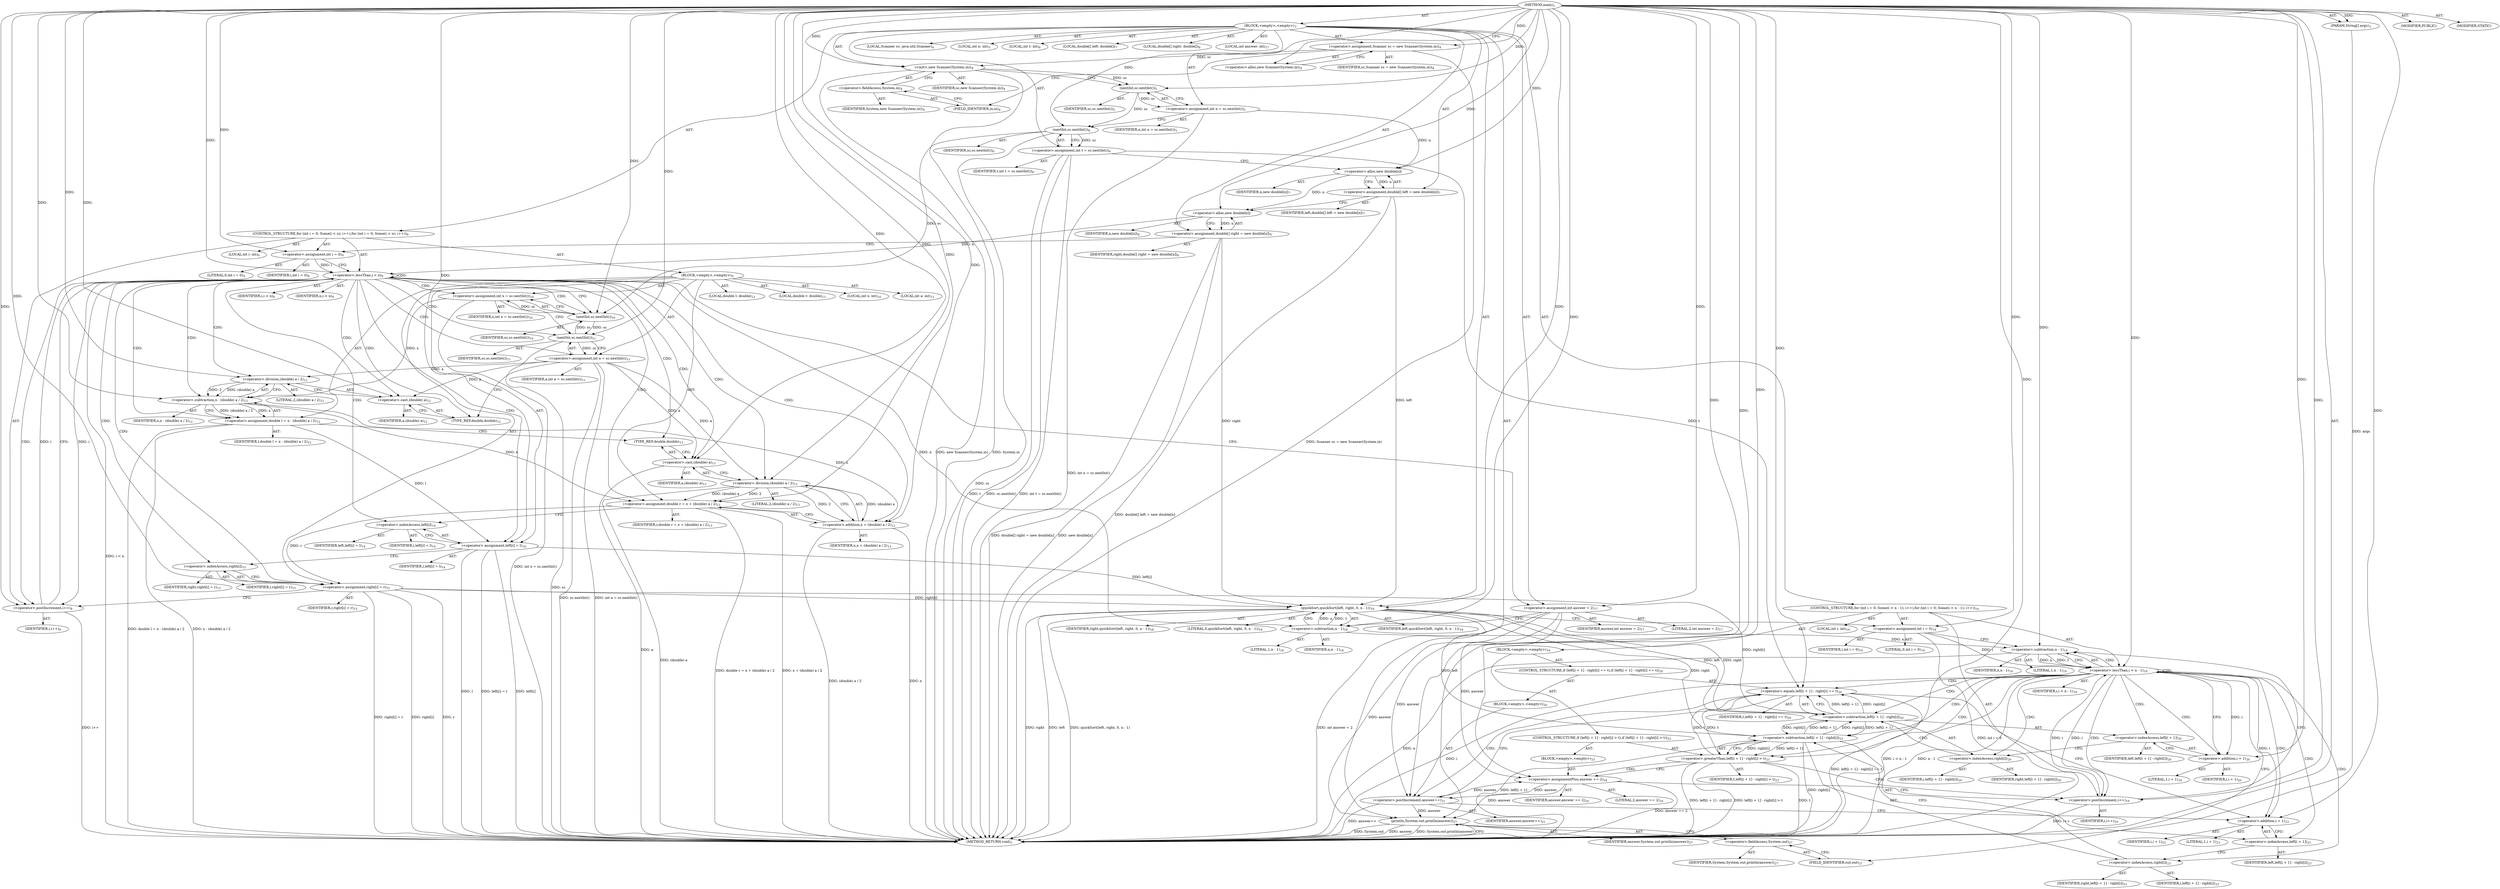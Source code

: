 digraph "main" {  
"19" [label = <(METHOD,main)<SUB>3</SUB>> ]
"20" [label = <(PARAM,String[] args)<SUB>3</SUB>> ]
"21" [label = <(BLOCK,&lt;empty&gt;,&lt;empty&gt;)<SUB>3</SUB>> ]
"4" [label = <(LOCAL,Scanner sc: java.util.Scanner)<SUB>4</SUB>> ]
"22" [label = <(&lt;operator&gt;.assignment,Scanner sc = new Scanner(System.in))<SUB>4</SUB>> ]
"23" [label = <(IDENTIFIER,sc,Scanner sc = new Scanner(System.in))<SUB>4</SUB>> ]
"24" [label = <(&lt;operator&gt;.alloc,new Scanner(System.in))<SUB>4</SUB>> ]
"25" [label = <(&lt;init&gt;,new Scanner(System.in))<SUB>4</SUB>> ]
"3" [label = <(IDENTIFIER,sc,new Scanner(System.in))<SUB>4</SUB>> ]
"26" [label = <(&lt;operator&gt;.fieldAccess,System.in)<SUB>4</SUB>> ]
"27" [label = <(IDENTIFIER,System,new Scanner(System.in))<SUB>4</SUB>> ]
"28" [label = <(FIELD_IDENTIFIER,in,in)<SUB>4</SUB>> ]
"29" [label = <(LOCAL,int n: int)<SUB>5</SUB>> ]
"30" [label = <(&lt;operator&gt;.assignment,int n = sc.nextInt())<SUB>5</SUB>> ]
"31" [label = <(IDENTIFIER,n,int n = sc.nextInt())<SUB>5</SUB>> ]
"32" [label = <(nextInt,sc.nextInt())<SUB>5</SUB>> ]
"33" [label = <(IDENTIFIER,sc,sc.nextInt())<SUB>5</SUB>> ]
"34" [label = <(LOCAL,int t: int)<SUB>6</SUB>> ]
"35" [label = <(&lt;operator&gt;.assignment,int t = sc.nextInt())<SUB>6</SUB>> ]
"36" [label = <(IDENTIFIER,t,int t = sc.nextInt())<SUB>6</SUB>> ]
"37" [label = <(nextInt,sc.nextInt())<SUB>6</SUB>> ]
"38" [label = <(IDENTIFIER,sc,sc.nextInt())<SUB>6</SUB>> ]
"39" [label = <(LOCAL,double[] left: double[])<SUB>7</SUB>> ]
"40" [label = <(&lt;operator&gt;.assignment,double[] left = new double[n])<SUB>7</SUB>> ]
"41" [label = <(IDENTIFIER,left,double[] left = new double[n])<SUB>7</SUB>> ]
"42" [label = <(&lt;operator&gt;.alloc,new double[n])> ]
"43" [label = <(IDENTIFIER,n,new double[n])<SUB>7</SUB>> ]
"44" [label = <(LOCAL,double[] right: double[])<SUB>8</SUB>> ]
"45" [label = <(&lt;operator&gt;.assignment,double[] right = new double[n])<SUB>8</SUB>> ]
"46" [label = <(IDENTIFIER,right,double[] right = new double[n])<SUB>8</SUB>> ]
"47" [label = <(&lt;operator&gt;.alloc,new double[n])> ]
"48" [label = <(IDENTIFIER,n,new double[n])<SUB>8</SUB>> ]
"49" [label = <(CONTROL_STRUCTURE,for (int i = 0; Some(i &lt; n); i++),for (int i = 0; Some(i &lt; n); i++))<SUB>9</SUB>> ]
"50" [label = <(LOCAL,int i: int)<SUB>9</SUB>> ]
"51" [label = <(&lt;operator&gt;.assignment,int i = 0)<SUB>9</SUB>> ]
"52" [label = <(IDENTIFIER,i,int i = 0)<SUB>9</SUB>> ]
"53" [label = <(LITERAL,0,int i = 0)<SUB>9</SUB>> ]
"54" [label = <(&lt;operator&gt;.lessThan,i &lt; n)<SUB>9</SUB>> ]
"55" [label = <(IDENTIFIER,i,i &lt; n)<SUB>9</SUB>> ]
"56" [label = <(IDENTIFIER,n,i &lt; n)<SUB>9</SUB>> ]
"57" [label = <(&lt;operator&gt;.postIncrement,i++)<SUB>9</SUB>> ]
"58" [label = <(IDENTIFIER,i,i++)<SUB>9</SUB>> ]
"59" [label = <(BLOCK,&lt;empty&gt;,&lt;empty&gt;)<SUB>9</SUB>> ]
"60" [label = <(LOCAL,int x: int)<SUB>10</SUB>> ]
"61" [label = <(&lt;operator&gt;.assignment,int x = sc.nextInt())<SUB>10</SUB>> ]
"62" [label = <(IDENTIFIER,x,int x = sc.nextInt())<SUB>10</SUB>> ]
"63" [label = <(nextInt,sc.nextInt())<SUB>10</SUB>> ]
"64" [label = <(IDENTIFIER,sc,sc.nextInt())<SUB>10</SUB>> ]
"65" [label = <(LOCAL,int a: int)<SUB>11</SUB>> ]
"66" [label = <(&lt;operator&gt;.assignment,int a = sc.nextInt())<SUB>11</SUB>> ]
"67" [label = <(IDENTIFIER,a,int a = sc.nextInt())<SUB>11</SUB>> ]
"68" [label = <(nextInt,sc.nextInt())<SUB>11</SUB>> ]
"69" [label = <(IDENTIFIER,sc,sc.nextInt())<SUB>11</SUB>> ]
"70" [label = <(LOCAL,double l: double)<SUB>12</SUB>> ]
"71" [label = <(&lt;operator&gt;.assignment,double l = x - (double) a / 2)<SUB>12</SUB>> ]
"72" [label = <(IDENTIFIER,l,double l = x - (double) a / 2)<SUB>12</SUB>> ]
"73" [label = <(&lt;operator&gt;.subtraction,x - (double) a / 2)<SUB>12</SUB>> ]
"74" [label = <(IDENTIFIER,x,x - (double) a / 2)<SUB>12</SUB>> ]
"75" [label = <(&lt;operator&gt;.division,(double) a / 2)<SUB>12</SUB>> ]
"76" [label = <(&lt;operator&gt;.cast,(double) a)<SUB>12</SUB>> ]
"77" [label = <(TYPE_REF,double,double)<SUB>12</SUB>> ]
"78" [label = <(IDENTIFIER,a,(double) a)<SUB>12</SUB>> ]
"79" [label = <(LITERAL,2,(double) a / 2)<SUB>12</SUB>> ]
"80" [label = <(LOCAL,double r: double)<SUB>13</SUB>> ]
"81" [label = <(&lt;operator&gt;.assignment,double r = x + (double) a / 2)<SUB>13</SUB>> ]
"82" [label = <(IDENTIFIER,r,double r = x + (double) a / 2)<SUB>13</SUB>> ]
"83" [label = <(&lt;operator&gt;.addition,x + (double) a / 2)<SUB>13</SUB>> ]
"84" [label = <(IDENTIFIER,x,x + (double) a / 2)<SUB>13</SUB>> ]
"85" [label = <(&lt;operator&gt;.division,(double) a / 2)<SUB>13</SUB>> ]
"86" [label = <(&lt;operator&gt;.cast,(double) a)<SUB>13</SUB>> ]
"87" [label = <(TYPE_REF,double,double)<SUB>13</SUB>> ]
"88" [label = <(IDENTIFIER,a,(double) a)<SUB>13</SUB>> ]
"89" [label = <(LITERAL,2,(double) a / 2)<SUB>13</SUB>> ]
"90" [label = <(&lt;operator&gt;.assignment,left[i] = l)<SUB>14</SUB>> ]
"91" [label = <(&lt;operator&gt;.indexAccess,left[i])<SUB>14</SUB>> ]
"92" [label = <(IDENTIFIER,left,left[i] = l)<SUB>14</SUB>> ]
"93" [label = <(IDENTIFIER,i,left[i] = l)<SUB>14</SUB>> ]
"94" [label = <(IDENTIFIER,l,left[i] = l)<SUB>14</SUB>> ]
"95" [label = <(&lt;operator&gt;.assignment,right[i] = r)<SUB>15</SUB>> ]
"96" [label = <(&lt;operator&gt;.indexAccess,right[i])<SUB>15</SUB>> ]
"97" [label = <(IDENTIFIER,right,right[i] = r)<SUB>15</SUB>> ]
"98" [label = <(IDENTIFIER,i,right[i] = r)<SUB>15</SUB>> ]
"99" [label = <(IDENTIFIER,r,right[i] = r)<SUB>15</SUB>> ]
"100" [label = <(LOCAL,int answer: int)<SUB>17</SUB>> ]
"101" [label = <(&lt;operator&gt;.assignment,int answer = 2)<SUB>17</SUB>> ]
"102" [label = <(IDENTIFIER,answer,int answer = 2)<SUB>17</SUB>> ]
"103" [label = <(LITERAL,2,int answer = 2)<SUB>17</SUB>> ]
"104" [label = <(quickSort,quickSort(left, right, 0, n - 1))<SUB>18</SUB>> ]
"105" [label = <(IDENTIFIER,left,quickSort(left, right, 0, n - 1))<SUB>18</SUB>> ]
"106" [label = <(IDENTIFIER,right,quickSort(left, right, 0, n - 1))<SUB>18</SUB>> ]
"107" [label = <(LITERAL,0,quickSort(left, right, 0, n - 1))<SUB>18</SUB>> ]
"108" [label = <(&lt;operator&gt;.subtraction,n - 1)<SUB>18</SUB>> ]
"109" [label = <(IDENTIFIER,n,n - 1)<SUB>18</SUB>> ]
"110" [label = <(LITERAL,1,n - 1)<SUB>18</SUB>> ]
"111" [label = <(CONTROL_STRUCTURE,for (int i = 0; Some(i &lt; n - 1); i++),for (int i = 0; Some(i &lt; n - 1); i++))<SUB>19</SUB>> ]
"112" [label = <(LOCAL,int i: int)<SUB>19</SUB>> ]
"113" [label = <(&lt;operator&gt;.assignment,int i = 0)<SUB>19</SUB>> ]
"114" [label = <(IDENTIFIER,i,int i = 0)<SUB>19</SUB>> ]
"115" [label = <(LITERAL,0,int i = 0)<SUB>19</SUB>> ]
"116" [label = <(&lt;operator&gt;.lessThan,i &lt; n - 1)<SUB>19</SUB>> ]
"117" [label = <(IDENTIFIER,i,i &lt; n - 1)<SUB>19</SUB>> ]
"118" [label = <(&lt;operator&gt;.subtraction,n - 1)<SUB>19</SUB>> ]
"119" [label = <(IDENTIFIER,n,n - 1)<SUB>19</SUB>> ]
"120" [label = <(LITERAL,1,n - 1)<SUB>19</SUB>> ]
"121" [label = <(&lt;operator&gt;.postIncrement,i++)<SUB>19</SUB>> ]
"122" [label = <(IDENTIFIER,i,i++)<SUB>19</SUB>> ]
"123" [label = <(BLOCK,&lt;empty&gt;,&lt;empty&gt;)<SUB>19</SUB>> ]
"124" [label = <(CONTROL_STRUCTURE,if (left[i + 1] - right[i] == t),if (left[i + 1] - right[i] == t))<SUB>20</SUB>> ]
"125" [label = <(&lt;operator&gt;.equals,left[i + 1] - right[i] == t)<SUB>20</SUB>> ]
"126" [label = <(&lt;operator&gt;.subtraction,left[i + 1] - right[i])<SUB>20</SUB>> ]
"127" [label = <(&lt;operator&gt;.indexAccess,left[i + 1])<SUB>20</SUB>> ]
"128" [label = <(IDENTIFIER,left,left[i + 1] - right[i])<SUB>20</SUB>> ]
"129" [label = <(&lt;operator&gt;.addition,i + 1)<SUB>20</SUB>> ]
"130" [label = <(IDENTIFIER,i,i + 1)<SUB>20</SUB>> ]
"131" [label = <(LITERAL,1,i + 1)<SUB>20</SUB>> ]
"132" [label = <(&lt;operator&gt;.indexAccess,right[i])<SUB>20</SUB>> ]
"133" [label = <(IDENTIFIER,right,left[i + 1] - right[i])<SUB>20</SUB>> ]
"134" [label = <(IDENTIFIER,i,left[i + 1] - right[i])<SUB>20</SUB>> ]
"135" [label = <(IDENTIFIER,t,left[i + 1] - right[i] == t)<SUB>20</SUB>> ]
"136" [label = <(BLOCK,&lt;empty&gt;,&lt;empty&gt;)<SUB>20</SUB>> ]
"137" [label = <(&lt;operator&gt;.postIncrement,answer++)<SUB>21</SUB>> ]
"138" [label = <(IDENTIFIER,answer,answer++)<SUB>21</SUB>> ]
"139" [label = <(CONTROL_STRUCTURE,if (left[i + 1] - right[i] &gt; t),if (left[i + 1] - right[i] &gt; t))<SUB>23</SUB>> ]
"140" [label = <(&lt;operator&gt;.greaterThan,left[i + 1] - right[i] &gt; t)<SUB>23</SUB>> ]
"141" [label = <(&lt;operator&gt;.subtraction,left[i + 1] - right[i])<SUB>23</SUB>> ]
"142" [label = <(&lt;operator&gt;.indexAccess,left[i + 1])<SUB>23</SUB>> ]
"143" [label = <(IDENTIFIER,left,left[i + 1] - right[i])<SUB>23</SUB>> ]
"144" [label = <(&lt;operator&gt;.addition,i + 1)<SUB>23</SUB>> ]
"145" [label = <(IDENTIFIER,i,i + 1)<SUB>23</SUB>> ]
"146" [label = <(LITERAL,1,i + 1)<SUB>23</SUB>> ]
"147" [label = <(&lt;operator&gt;.indexAccess,right[i])<SUB>23</SUB>> ]
"148" [label = <(IDENTIFIER,right,left[i + 1] - right[i])<SUB>23</SUB>> ]
"149" [label = <(IDENTIFIER,i,left[i + 1] - right[i])<SUB>23</SUB>> ]
"150" [label = <(IDENTIFIER,t,left[i + 1] - right[i] &gt; t)<SUB>23</SUB>> ]
"151" [label = <(BLOCK,&lt;empty&gt;,&lt;empty&gt;)<SUB>23</SUB>> ]
"152" [label = <(&lt;operator&gt;.assignmentPlus,answer += 2)<SUB>24</SUB>> ]
"153" [label = <(IDENTIFIER,answer,answer += 2)<SUB>24</SUB>> ]
"154" [label = <(LITERAL,2,answer += 2)<SUB>24</SUB>> ]
"155" [label = <(println,System.out.println(answer))<SUB>27</SUB>> ]
"156" [label = <(&lt;operator&gt;.fieldAccess,System.out)<SUB>27</SUB>> ]
"157" [label = <(IDENTIFIER,System,System.out.println(answer))<SUB>27</SUB>> ]
"158" [label = <(FIELD_IDENTIFIER,out,out)<SUB>27</SUB>> ]
"159" [label = <(IDENTIFIER,answer,System.out.println(answer))<SUB>27</SUB>> ]
"160" [label = <(MODIFIER,PUBLIC)> ]
"161" [label = <(MODIFIER,STATIC)> ]
"162" [label = <(METHOD_RETURN,void)<SUB>3</SUB>> ]
  "19" -> "20"  [ label = "AST: "] 
  "19" -> "21"  [ label = "AST: "] 
  "19" -> "160"  [ label = "AST: "] 
  "19" -> "161"  [ label = "AST: "] 
  "19" -> "162"  [ label = "AST: "] 
  "21" -> "4"  [ label = "AST: "] 
  "21" -> "22"  [ label = "AST: "] 
  "21" -> "25"  [ label = "AST: "] 
  "21" -> "29"  [ label = "AST: "] 
  "21" -> "30"  [ label = "AST: "] 
  "21" -> "34"  [ label = "AST: "] 
  "21" -> "35"  [ label = "AST: "] 
  "21" -> "39"  [ label = "AST: "] 
  "21" -> "40"  [ label = "AST: "] 
  "21" -> "44"  [ label = "AST: "] 
  "21" -> "45"  [ label = "AST: "] 
  "21" -> "49"  [ label = "AST: "] 
  "21" -> "100"  [ label = "AST: "] 
  "21" -> "101"  [ label = "AST: "] 
  "21" -> "104"  [ label = "AST: "] 
  "21" -> "111"  [ label = "AST: "] 
  "21" -> "155"  [ label = "AST: "] 
  "22" -> "23"  [ label = "AST: "] 
  "22" -> "24"  [ label = "AST: "] 
  "25" -> "3"  [ label = "AST: "] 
  "25" -> "26"  [ label = "AST: "] 
  "26" -> "27"  [ label = "AST: "] 
  "26" -> "28"  [ label = "AST: "] 
  "30" -> "31"  [ label = "AST: "] 
  "30" -> "32"  [ label = "AST: "] 
  "32" -> "33"  [ label = "AST: "] 
  "35" -> "36"  [ label = "AST: "] 
  "35" -> "37"  [ label = "AST: "] 
  "37" -> "38"  [ label = "AST: "] 
  "40" -> "41"  [ label = "AST: "] 
  "40" -> "42"  [ label = "AST: "] 
  "42" -> "43"  [ label = "AST: "] 
  "45" -> "46"  [ label = "AST: "] 
  "45" -> "47"  [ label = "AST: "] 
  "47" -> "48"  [ label = "AST: "] 
  "49" -> "50"  [ label = "AST: "] 
  "49" -> "51"  [ label = "AST: "] 
  "49" -> "54"  [ label = "AST: "] 
  "49" -> "57"  [ label = "AST: "] 
  "49" -> "59"  [ label = "AST: "] 
  "51" -> "52"  [ label = "AST: "] 
  "51" -> "53"  [ label = "AST: "] 
  "54" -> "55"  [ label = "AST: "] 
  "54" -> "56"  [ label = "AST: "] 
  "57" -> "58"  [ label = "AST: "] 
  "59" -> "60"  [ label = "AST: "] 
  "59" -> "61"  [ label = "AST: "] 
  "59" -> "65"  [ label = "AST: "] 
  "59" -> "66"  [ label = "AST: "] 
  "59" -> "70"  [ label = "AST: "] 
  "59" -> "71"  [ label = "AST: "] 
  "59" -> "80"  [ label = "AST: "] 
  "59" -> "81"  [ label = "AST: "] 
  "59" -> "90"  [ label = "AST: "] 
  "59" -> "95"  [ label = "AST: "] 
  "61" -> "62"  [ label = "AST: "] 
  "61" -> "63"  [ label = "AST: "] 
  "63" -> "64"  [ label = "AST: "] 
  "66" -> "67"  [ label = "AST: "] 
  "66" -> "68"  [ label = "AST: "] 
  "68" -> "69"  [ label = "AST: "] 
  "71" -> "72"  [ label = "AST: "] 
  "71" -> "73"  [ label = "AST: "] 
  "73" -> "74"  [ label = "AST: "] 
  "73" -> "75"  [ label = "AST: "] 
  "75" -> "76"  [ label = "AST: "] 
  "75" -> "79"  [ label = "AST: "] 
  "76" -> "77"  [ label = "AST: "] 
  "76" -> "78"  [ label = "AST: "] 
  "81" -> "82"  [ label = "AST: "] 
  "81" -> "83"  [ label = "AST: "] 
  "83" -> "84"  [ label = "AST: "] 
  "83" -> "85"  [ label = "AST: "] 
  "85" -> "86"  [ label = "AST: "] 
  "85" -> "89"  [ label = "AST: "] 
  "86" -> "87"  [ label = "AST: "] 
  "86" -> "88"  [ label = "AST: "] 
  "90" -> "91"  [ label = "AST: "] 
  "90" -> "94"  [ label = "AST: "] 
  "91" -> "92"  [ label = "AST: "] 
  "91" -> "93"  [ label = "AST: "] 
  "95" -> "96"  [ label = "AST: "] 
  "95" -> "99"  [ label = "AST: "] 
  "96" -> "97"  [ label = "AST: "] 
  "96" -> "98"  [ label = "AST: "] 
  "101" -> "102"  [ label = "AST: "] 
  "101" -> "103"  [ label = "AST: "] 
  "104" -> "105"  [ label = "AST: "] 
  "104" -> "106"  [ label = "AST: "] 
  "104" -> "107"  [ label = "AST: "] 
  "104" -> "108"  [ label = "AST: "] 
  "108" -> "109"  [ label = "AST: "] 
  "108" -> "110"  [ label = "AST: "] 
  "111" -> "112"  [ label = "AST: "] 
  "111" -> "113"  [ label = "AST: "] 
  "111" -> "116"  [ label = "AST: "] 
  "111" -> "121"  [ label = "AST: "] 
  "111" -> "123"  [ label = "AST: "] 
  "113" -> "114"  [ label = "AST: "] 
  "113" -> "115"  [ label = "AST: "] 
  "116" -> "117"  [ label = "AST: "] 
  "116" -> "118"  [ label = "AST: "] 
  "118" -> "119"  [ label = "AST: "] 
  "118" -> "120"  [ label = "AST: "] 
  "121" -> "122"  [ label = "AST: "] 
  "123" -> "124"  [ label = "AST: "] 
  "123" -> "139"  [ label = "AST: "] 
  "124" -> "125"  [ label = "AST: "] 
  "124" -> "136"  [ label = "AST: "] 
  "125" -> "126"  [ label = "AST: "] 
  "125" -> "135"  [ label = "AST: "] 
  "126" -> "127"  [ label = "AST: "] 
  "126" -> "132"  [ label = "AST: "] 
  "127" -> "128"  [ label = "AST: "] 
  "127" -> "129"  [ label = "AST: "] 
  "129" -> "130"  [ label = "AST: "] 
  "129" -> "131"  [ label = "AST: "] 
  "132" -> "133"  [ label = "AST: "] 
  "132" -> "134"  [ label = "AST: "] 
  "136" -> "137"  [ label = "AST: "] 
  "137" -> "138"  [ label = "AST: "] 
  "139" -> "140"  [ label = "AST: "] 
  "139" -> "151"  [ label = "AST: "] 
  "140" -> "141"  [ label = "AST: "] 
  "140" -> "150"  [ label = "AST: "] 
  "141" -> "142"  [ label = "AST: "] 
  "141" -> "147"  [ label = "AST: "] 
  "142" -> "143"  [ label = "AST: "] 
  "142" -> "144"  [ label = "AST: "] 
  "144" -> "145"  [ label = "AST: "] 
  "144" -> "146"  [ label = "AST: "] 
  "147" -> "148"  [ label = "AST: "] 
  "147" -> "149"  [ label = "AST: "] 
  "151" -> "152"  [ label = "AST: "] 
  "152" -> "153"  [ label = "AST: "] 
  "152" -> "154"  [ label = "AST: "] 
  "155" -> "156"  [ label = "AST: "] 
  "155" -> "159"  [ label = "AST: "] 
  "156" -> "157"  [ label = "AST: "] 
  "156" -> "158"  [ label = "AST: "] 
  "22" -> "28"  [ label = "CFG: "] 
  "25" -> "32"  [ label = "CFG: "] 
  "30" -> "37"  [ label = "CFG: "] 
  "35" -> "42"  [ label = "CFG: "] 
  "40" -> "47"  [ label = "CFG: "] 
  "45" -> "51"  [ label = "CFG: "] 
  "101" -> "108"  [ label = "CFG: "] 
  "104" -> "113"  [ label = "CFG: "] 
  "155" -> "162"  [ label = "CFG: "] 
  "24" -> "22"  [ label = "CFG: "] 
  "26" -> "25"  [ label = "CFG: "] 
  "32" -> "30"  [ label = "CFG: "] 
  "37" -> "35"  [ label = "CFG: "] 
  "42" -> "40"  [ label = "CFG: "] 
  "47" -> "45"  [ label = "CFG: "] 
  "51" -> "54"  [ label = "CFG: "] 
  "54" -> "63"  [ label = "CFG: "] 
  "54" -> "101"  [ label = "CFG: "] 
  "57" -> "54"  [ label = "CFG: "] 
  "108" -> "104"  [ label = "CFG: "] 
  "113" -> "118"  [ label = "CFG: "] 
  "116" -> "129"  [ label = "CFG: "] 
  "116" -> "158"  [ label = "CFG: "] 
  "121" -> "118"  [ label = "CFG: "] 
  "156" -> "155"  [ label = "CFG: "] 
  "28" -> "26"  [ label = "CFG: "] 
  "61" -> "68"  [ label = "CFG: "] 
  "66" -> "77"  [ label = "CFG: "] 
  "71" -> "87"  [ label = "CFG: "] 
  "81" -> "91"  [ label = "CFG: "] 
  "90" -> "96"  [ label = "CFG: "] 
  "95" -> "57"  [ label = "CFG: "] 
  "118" -> "116"  [ label = "CFG: "] 
  "158" -> "156"  [ label = "CFG: "] 
  "63" -> "61"  [ label = "CFG: "] 
  "68" -> "66"  [ label = "CFG: "] 
  "73" -> "71"  [ label = "CFG: "] 
  "83" -> "81"  [ label = "CFG: "] 
  "91" -> "90"  [ label = "CFG: "] 
  "96" -> "95"  [ label = "CFG: "] 
  "125" -> "137"  [ label = "CFG: "] 
  "125" -> "144"  [ label = "CFG: "] 
  "140" -> "152"  [ label = "CFG: "] 
  "140" -> "121"  [ label = "CFG: "] 
  "75" -> "73"  [ label = "CFG: "] 
  "85" -> "83"  [ label = "CFG: "] 
  "126" -> "125"  [ label = "CFG: "] 
  "137" -> "144"  [ label = "CFG: "] 
  "141" -> "140"  [ label = "CFG: "] 
  "152" -> "121"  [ label = "CFG: "] 
  "76" -> "75"  [ label = "CFG: "] 
  "86" -> "85"  [ label = "CFG: "] 
  "127" -> "132"  [ label = "CFG: "] 
  "132" -> "126"  [ label = "CFG: "] 
  "142" -> "147"  [ label = "CFG: "] 
  "147" -> "141"  [ label = "CFG: "] 
  "77" -> "76"  [ label = "CFG: "] 
  "87" -> "86"  [ label = "CFG: "] 
  "129" -> "127"  [ label = "CFG: "] 
  "144" -> "142"  [ label = "CFG: "] 
  "19" -> "24"  [ label = "CFG: "] 
  "20" -> "162"  [ label = "DDG: args"] 
  "22" -> "162"  [ label = "DDG: Scanner sc = new Scanner(System.in)"] 
  "25" -> "162"  [ label = "DDG: System.in"] 
  "25" -> "162"  [ label = "DDG: new Scanner(System.in)"] 
  "30" -> "162"  [ label = "DDG: int n = sc.nextInt()"] 
  "35" -> "162"  [ label = "DDG: t"] 
  "37" -> "162"  [ label = "DDG: sc"] 
  "35" -> "162"  [ label = "DDG: sc.nextInt()"] 
  "35" -> "162"  [ label = "DDG: int t = sc.nextInt()"] 
  "40" -> "162"  [ label = "DDG: double[] left = new double[n]"] 
  "45" -> "162"  [ label = "DDG: new double[n]"] 
  "45" -> "162"  [ label = "DDG: double[] right = new double[n]"] 
  "54" -> "162"  [ label = "DDG: i &lt; n"] 
  "101" -> "162"  [ label = "DDG: int answer = 2"] 
  "104" -> "162"  [ label = "DDG: left"] 
  "104" -> "162"  [ label = "DDG: right"] 
  "104" -> "162"  [ label = "DDG: quickSort(left, right, 0, n - 1)"] 
  "113" -> "162"  [ label = "DDG: int i = 0"] 
  "116" -> "162"  [ label = "DDG: i"] 
  "118" -> "162"  [ label = "DDG: n"] 
  "116" -> "162"  [ label = "DDG: n - 1"] 
  "116" -> "162"  [ label = "DDG: i &lt; n - 1"] 
  "155" -> "162"  [ label = "DDG: System.out"] 
  "155" -> "162"  [ label = "DDG: answer"] 
  "155" -> "162"  [ label = "DDG: System.out.println(answer)"] 
  "125" -> "162"  [ label = "DDG: left[i + 1] - right[i] == t"] 
  "137" -> "162"  [ label = "DDG: answer++"] 
  "141" -> "162"  [ label = "DDG: left[i + 1]"] 
  "141" -> "162"  [ label = "DDG: right[i]"] 
  "140" -> "162"  [ label = "DDG: left[i + 1] - right[i]"] 
  "140" -> "162"  [ label = "DDG: t"] 
  "140" -> "162"  [ label = "DDG: left[i + 1] - right[i] &gt; t"] 
  "152" -> "162"  [ label = "DDG: answer += 2"] 
  "121" -> "162"  [ label = "DDG: i++"] 
  "61" -> "162"  [ label = "DDG: int x = sc.nextInt()"] 
  "68" -> "162"  [ label = "DDG: sc"] 
  "66" -> "162"  [ label = "DDG: sc.nextInt()"] 
  "66" -> "162"  [ label = "DDG: int a = sc.nextInt()"] 
  "71" -> "162"  [ label = "DDG: x - (double) a / 2"] 
  "71" -> "162"  [ label = "DDG: double l = x - (double) a / 2"] 
  "83" -> "162"  [ label = "DDG: x"] 
  "86" -> "162"  [ label = "DDG: a"] 
  "85" -> "162"  [ label = "DDG: (double) a"] 
  "83" -> "162"  [ label = "DDG: (double) a / 2"] 
  "81" -> "162"  [ label = "DDG: x + (double) a / 2"] 
  "81" -> "162"  [ label = "DDG: double r = x + (double) a / 2"] 
  "90" -> "162"  [ label = "DDG: left[i]"] 
  "90" -> "162"  [ label = "DDG: l"] 
  "90" -> "162"  [ label = "DDG: left[i] = l"] 
  "95" -> "162"  [ label = "DDG: right[i]"] 
  "95" -> "162"  [ label = "DDG: r"] 
  "95" -> "162"  [ label = "DDG: right[i] = r"] 
  "57" -> "162"  [ label = "DDG: i++"] 
  "19" -> "20"  [ label = "DDG: "] 
  "19" -> "22"  [ label = "DDG: "] 
  "32" -> "30"  [ label = "DDG: sc"] 
  "37" -> "35"  [ label = "DDG: sc"] 
  "42" -> "40"  [ label = "DDG: n"] 
  "47" -> "45"  [ label = "DDG: n"] 
  "19" -> "101"  [ label = "DDG: "] 
  "22" -> "25"  [ label = "DDG: sc"] 
  "19" -> "25"  [ label = "DDG: "] 
  "19" -> "51"  [ label = "DDG: "] 
  "40" -> "104"  [ label = "DDG: left"] 
  "90" -> "104"  [ label = "DDG: left[i]"] 
  "19" -> "104"  [ label = "DDG: "] 
  "45" -> "104"  [ label = "DDG: right"] 
  "95" -> "104"  [ label = "DDG: right[i]"] 
  "108" -> "104"  [ label = "DDG: n"] 
  "108" -> "104"  [ label = "DDG: 1"] 
  "19" -> "113"  [ label = "DDG: "] 
  "101" -> "155"  [ label = "DDG: answer"] 
  "137" -> "155"  [ label = "DDG: answer"] 
  "152" -> "155"  [ label = "DDG: answer"] 
  "19" -> "155"  [ label = "DDG: "] 
  "25" -> "32"  [ label = "DDG: sc"] 
  "19" -> "32"  [ label = "DDG: "] 
  "32" -> "37"  [ label = "DDG: sc"] 
  "19" -> "37"  [ label = "DDG: "] 
  "30" -> "42"  [ label = "DDG: n"] 
  "19" -> "42"  [ label = "DDG: "] 
  "42" -> "47"  [ label = "DDG: n"] 
  "19" -> "47"  [ label = "DDG: "] 
  "51" -> "54"  [ label = "DDG: i"] 
  "57" -> "54"  [ label = "DDG: i"] 
  "19" -> "54"  [ label = "DDG: "] 
  "47" -> "54"  [ label = "DDG: n"] 
  "54" -> "57"  [ label = "DDG: i"] 
  "19" -> "57"  [ label = "DDG: "] 
  "63" -> "61"  [ label = "DDG: sc"] 
  "68" -> "66"  [ label = "DDG: sc"] 
  "73" -> "71"  [ label = "DDG: x"] 
  "73" -> "71"  [ label = "DDG: (double) a / 2"] 
  "73" -> "81"  [ label = "DDG: x"] 
  "19" -> "81"  [ label = "DDG: "] 
  "85" -> "81"  [ label = "DDG: (double) a"] 
  "85" -> "81"  [ label = "DDG: 2"] 
  "71" -> "90"  [ label = "DDG: l"] 
  "19" -> "90"  [ label = "DDG: "] 
  "81" -> "95"  [ label = "DDG: r"] 
  "19" -> "95"  [ label = "DDG: "] 
  "54" -> "108"  [ label = "DDG: n"] 
  "19" -> "108"  [ label = "DDG: "] 
  "113" -> "116"  [ label = "DDG: i"] 
  "121" -> "116"  [ label = "DDG: i"] 
  "19" -> "116"  [ label = "DDG: "] 
  "118" -> "116"  [ label = "DDG: n"] 
  "118" -> "116"  [ label = "DDG: 1"] 
  "19" -> "121"  [ label = "DDG: "] 
  "116" -> "121"  [ label = "DDG: i"] 
  "108" -> "118"  [ label = "DDG: n"] 
  "19" -> "118"  [ label = "DDG: "] 
  "37" -> "63"  [ label = "DDG: sc"] 
  "68" -> "63"  [ label = "DDG: sc"] 
  "19" -> "63"  [ label = "DDG: "] 
  "63" -> "68"  [ label = "DDG: sc"] 
  "19" -> "68"  [ label = "DDG: "] 
  "61" -> "73"  [ label = "DDG: x"] 
  "19" -> "73"  [ label = "DDG: "] 
  "75" -> "73"  [ label = "DDG: (double) a"] 
  "75" -> "73"  [ label = "DDG: 2"] 
  "73" -> "83"  [ label = "DDG: x"] 
  "19" -> "83"  [ label = "DDG: "] 
  "85" -> "83"  [ label = "DDG: (double) a"] 
  "85" -> "83"  [ label = "DDG: 2"] 
  "126" -> "125"  [ label = "DDG: left[i + 1]"] 
  "126" -> "125"  [ label = "DDG: right[i]"] 
  "35" -> "125"  [ label = "DDG: t"] 
  "140" -> "125"  [ label = "DDG: t"] 
  "19" -> "125"  [ label = "DDG: "] 
  "141" -> "140"  [ label = "DDG: left[i + 1]"] 
  "141" -> "140"  [ label = "DDG: right[i]"] 
  "125" -> "140"  [ label = "DDG: t"] 
  "19" -> "140"  [ label = "DDG: "] 
  "19" -> "152"  [ label = "DDG: "] 
  "19" -> "75"  [ label = "DDG: "] 
  "66" -> "75"  [ label = "DDG: a"] 
  "19" -> "85"  [ label = "DDG: "] 
  "66" -> "85"  [ label = "DDG: a"] 
  "104" -> "126"  [ label = "DDG: left"] 
  "141" -> "126"  [ label = "DDG: left[i + 1]"] 
  "104" -> "126"  [ label = "DDG: right"] 
  "141" -> "126"  [ label = "DDG: right[i]"] 
  "95" -> "126"  [ label = "DDG: right[i]"] 
  "101" -> "137"  [ label = "DDG: answer"] 
  "152" -> "137"  [ label = "DDG: answer"] 
  "19" -> "137"  [ label = "DDG: "] 
  "104" -> "141"  [ label = "DDG: left"] 
  "126" -> "141"  [ label = "DDG: left[i + 1]"] 
  "104" -> "141"  [ label = "DDG: right"] 
  "126" -> "141"  [ label = "DDG: right[i]"] 
  "101" -> "152"  [ label = "DDG: answer"] 
  "137" -> "152"  [ label = "DDG: answer"] 
  "19" -> "76"  [ label = "DDG: "] 
  "66" -> "76"  [ label = "DDG: a"] 
  "19" -> "86"  [ label = "DDG: "] 
  "66" -> "86"  [ label = "DDG: a"] 
  "116" -> "129"  [ label = "DDG: i"] 
  "19" -> "129"  [ label = "DDG: "] 
  "19" -> "144"  [ label = "DDG: "] 
  "116" -> "144"  [ label = "DDG: i"] 
  "54" -> "68"  [ label = "CDG: "] 
  "54" -> "73"  [ label = "CDG: "] 
  "54" -> "96"  [ label = "CDG: "] 
  "54" -> "77"  [ label = "CDG: "] 
  "54" -> "57"  [ label = "CDG: "] 
  "54" -> "66"  [ label = "CDG: "] 
  "54" -> "75"  [ label = "CDG: "] 
  "54" -> "81"  [ label = "CDG: "] 
  "54" -> "85"  [ label = "CDG: "] 
  "54" -> "95"  [ label = "CDG: "] 
  "54" -> "76"  [ label = "CDG: "] 
  "54" -> "87"  [ label = "CDG: "] 
  "54" -> "91"  [ label = "CDG: "] 
  "54" -> "90"  [ label = "CDG: "] 
  "54" -> "54"  [ label = "CDG: "] 
  "54" -> "61"  [ label = "CDG: "] 
  "54" -> "83"  [ label = "CDG: "] 
  "54" -> "71"  [ label = "CDG: "] 
  "54" -> "63"  [ label = "CDG: "] 
  "54" -> "86"  [ label = "CDG: "] 
  "116" -> "141"  [ label = "CDG: "] 
  "116" -> "116"  [ label = "CDG: "] 
  "116" -> "132"  [ label = "CDG: "] 
  "116" -> "142"  [ label = "CDG: "] 
  "116" -> "121"  [ label = "CDG: "] 
  "116" -> "144"  [ label = "CDG: "] 
  "116" -> "129"  [ label = "CDG: "] 
  "116" -> "140"  [ label = "CDG: "] 
  "116" -> "126"  [ label = "CDG: "] 
  "116" -> "118"  [ label = "CDG: "] 
  "116" -> "147"  [ label = "CDG: "] 
  "116" -> "127"  [ label = "CDG: "] 
  "116" -> "125"  [ label = "CDG: "] 
  "125" -> "137"  [ label = "CDG: "] 
  "140" -> "152"  [ label = "CDG: "] 
}
